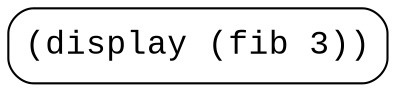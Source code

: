 digraph {
  fontname="Courier New";
  node [shape=rect, style=rounded, fontname="Courier New", fontsize=16];

  f0 [label="(display (fib 3))"];
}
